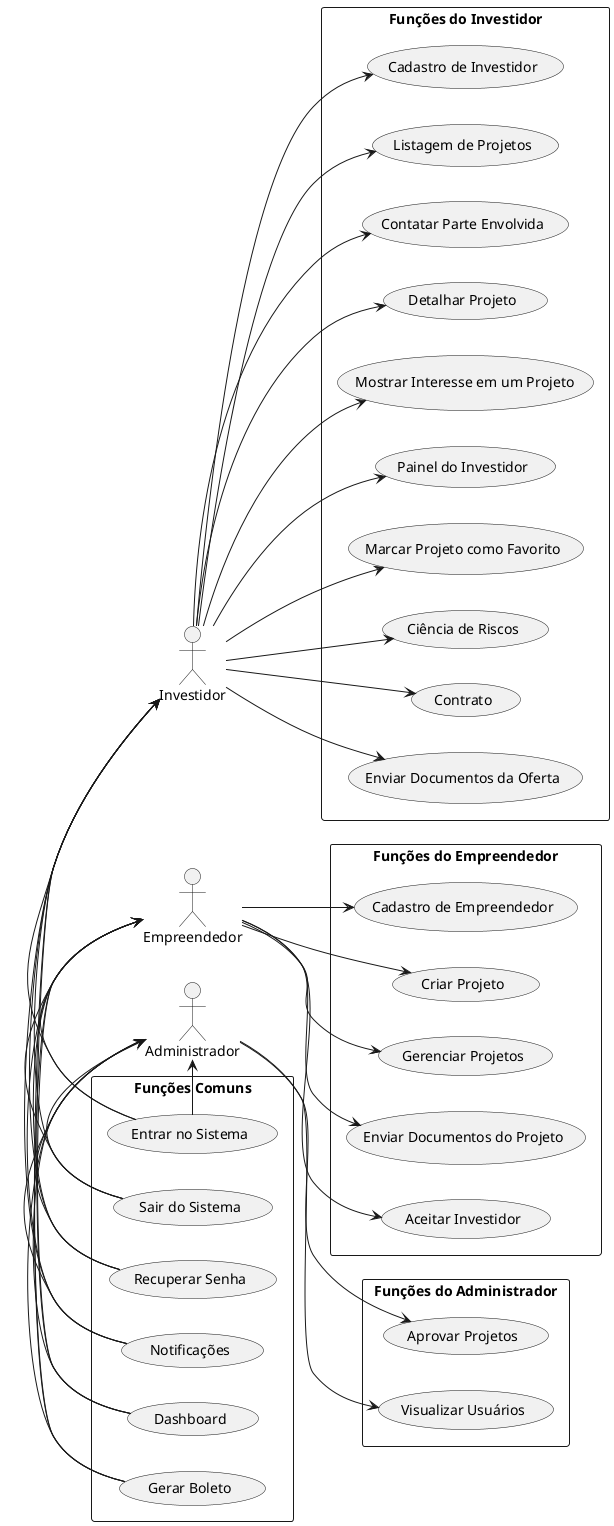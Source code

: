 @startuml
left to right direction
skinparam packageStyle rect

package "Funções Comuns" {
    usecase "Entrar no Sistema" as UC1
    usecase "Sair do Sistema" as UC2
    usecase "Recuperar Senha" as UC3
    usecase "Notificações" as UC4
    usecase "Dashboard" as UC5
    usecase "Gerar Boleto" as UC6
}

actor Administrador
actor Empreendedor
actor Investidor

UC1 -right-> Administrador
UC2 -right-> Administrador
UC3 -right-> Administrador
UC4 -right-> Administrador
UC5 -right-> Administrador
UC6 -right-> Administrador

UC1 -right-> Empreendedor
UC2 -right-> Empreendedor
UC3 -right-> Empreendedor
UC4 -right-> Empreendedor
UC5 -right-> Empreendedor
UC6 -right-> Empreendedor

UC1 -right-> Investidor
UC2 -right-> Investidor
UC3 -right-> Investidor
UC4 -right-> Investidor
UC5 -right-> Investidor
UC6 -right-> Investidor

package "Funções do Administrador" {
    usecase "Aprovar Projetos" as UC7
    usecase "Visualizar Usuários" as UC8
}

package "Funções do Empreendedor" {
    usecase "Cadastro de Empreendedor" as UC9
    usecase "Criar Projeto" as UC10
    usecase "Gerenciar Projetos" as UC11
    usecase "Enviar Documentos do Projeto" as UC12
    usecase "Aceitar Investidor" as UC13
}

package "Funções do Investidor" {
    usecase "Cadastro de Investidor" as UC14
    usecase "Listagem de Projetos" as UC15
    usecase "Contatar Parte Envolvida" as UC16
    usecase "Detalhar Projeto" as UC17
    usecase "Mostrar Interesse em um Projeto" as UC18
    usecase "Painel do Investidor" as UC19
    usecase "Marcar Projeto como Favorito" as UC20
    usecase "Ciência de Riscos" as UC21
    usecase "Contrato" as UC22
    usecase "Enviar Documentos da Oferta" as UC23
}

Administrador --> UC7
Administrador --> UC8

Empreendedor --> UC9
Empreendedor --> UC10
Empreendedor --> UC11
Empreendedor --> UC12
Empreendedor --> UC13

Investidor --> UC14
Investidor --> UC15
Investidor --> UC16
Investidor --> UC17
Investidor --> UC18
Investidor --> UC19
Investidor --> UC20
Investidor --> UC21
Investidor --> UC22
Investidor --> UC23

@enduml
